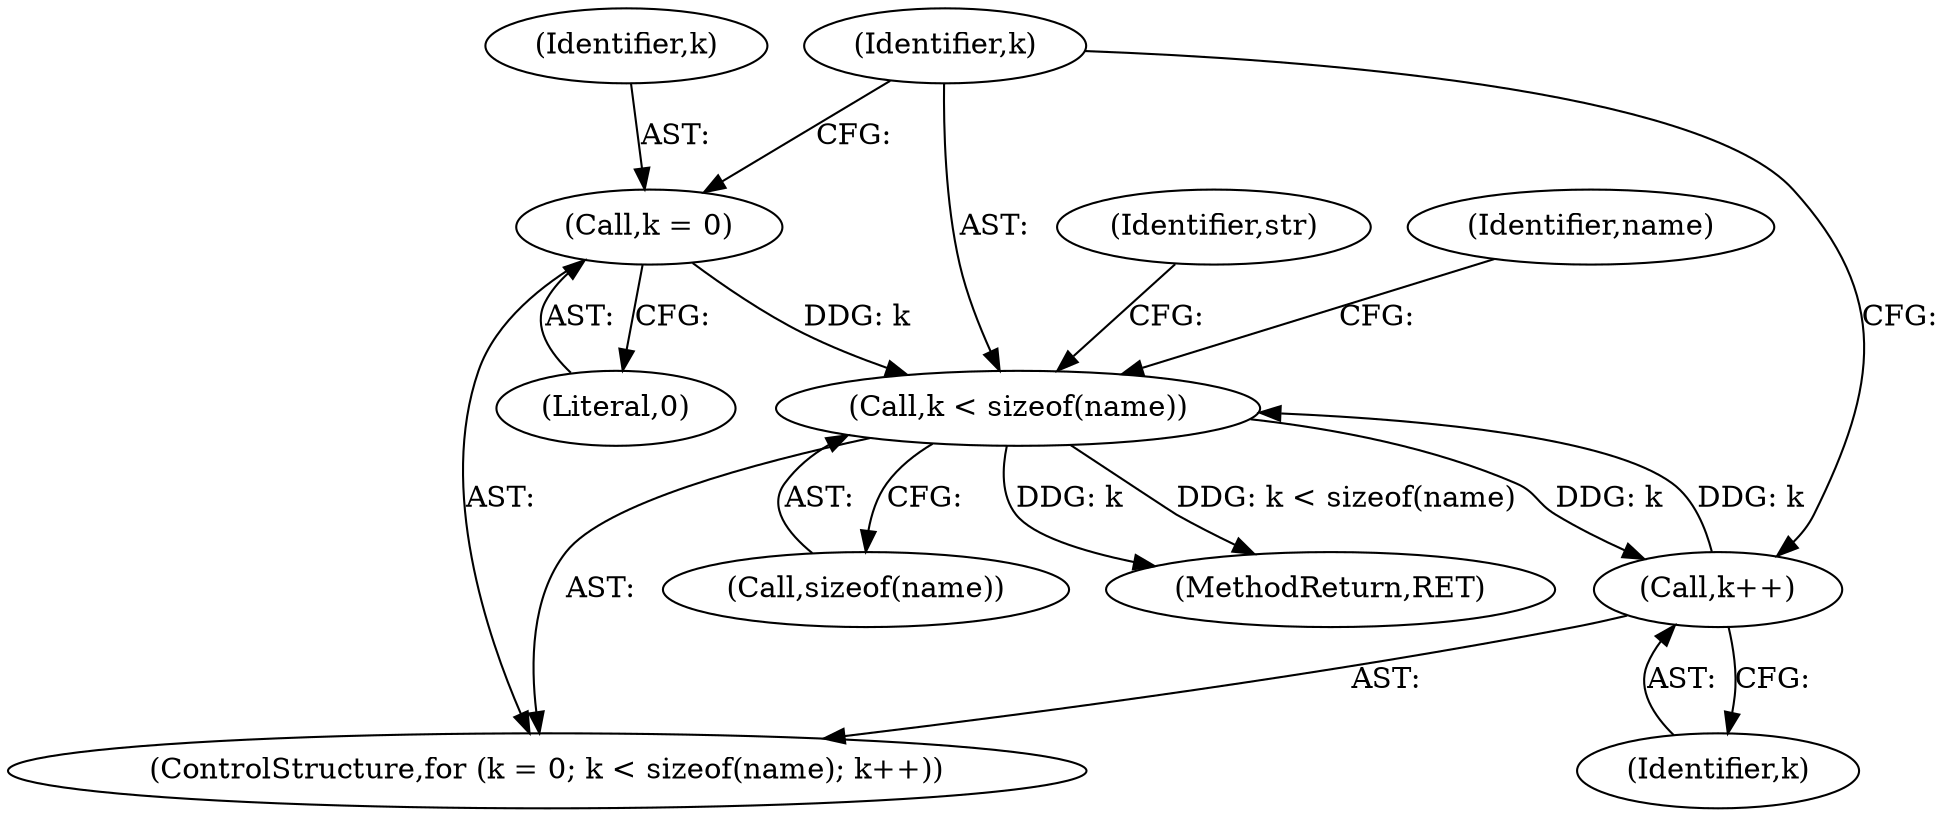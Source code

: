 digraph "0_file_6d209c1c489457397a5763bca4b28e43aac90391_2@API" {
"1000394" [label="(Call,k < sizeof(name))"];
"1000391" [label="(Call,k = 0)"];
"1000398" [label="(Call,k++)"];
"1000394" [label="(Call,k < sizeof(name))"];
"1000394" [label="(Call,k < sizeof(name))"];
"1000393" [label="(Literal,0)"];
"1000395" [label="(Identifier,k)"];
"1000399" [label="(Identifier,k)"];
"1000413" [label="(Identifier,str)"];
"1000398" [label="(Call,k++)"];
"1000391" [label="(Call,k = 0)"];
"1000396" [label="(Call,sizeof(name))"];
"1000544" [label="(MethodReturn,RET)"];
"1000392" [label="(Identifier,k)"];
"1000390" [label="(ControlStructure,for (k = 0; k < sizeof(name); k++))"];
"1000402" [label="(Identifier,name)"];
"1000394" -> "1000390"  [label="AST: "];
"1000394" -> "1000396"  [label="CFG: "];
"1000395" -> "1000394"  [label="AST: "];
"1000396" -> "1000394"  [label="AST: "];
"1000402" -> "1000394"  [label="CFG: "];
"1000413" -> "1000394"  [label="CFG: "];
"1000394" -> "1000544"  [label="DDG: k < sizeof(name)"];
"1000394" -> "1000544"  [label="DDG: k"];
"1000391" -> "1000394"  [label="DDG: k"];
"1000398" -> "1000394"  [label="DDG: k"];
"1000394" -> "1000398"  [label="DDG: k"];
"1000391" -> "1000390"  [label="AST: "];
"1000391" -> "1000393"  [label="CFG: "];
"1000392" -> "1000391"  [label="AST: "];
"1000393" -> "1000391"  [label="AST: "];
"1000395" -> "1000391"  [label="CFG: "];
"1000398" -> "1000390"  [label="AST: "];
"1000398" -> "1000399"  [label="CFG: "];
"1000399" -> "1000398"  [label="AST: "];
"1000395" -> "1000398"  [label="CFG: "];
}
